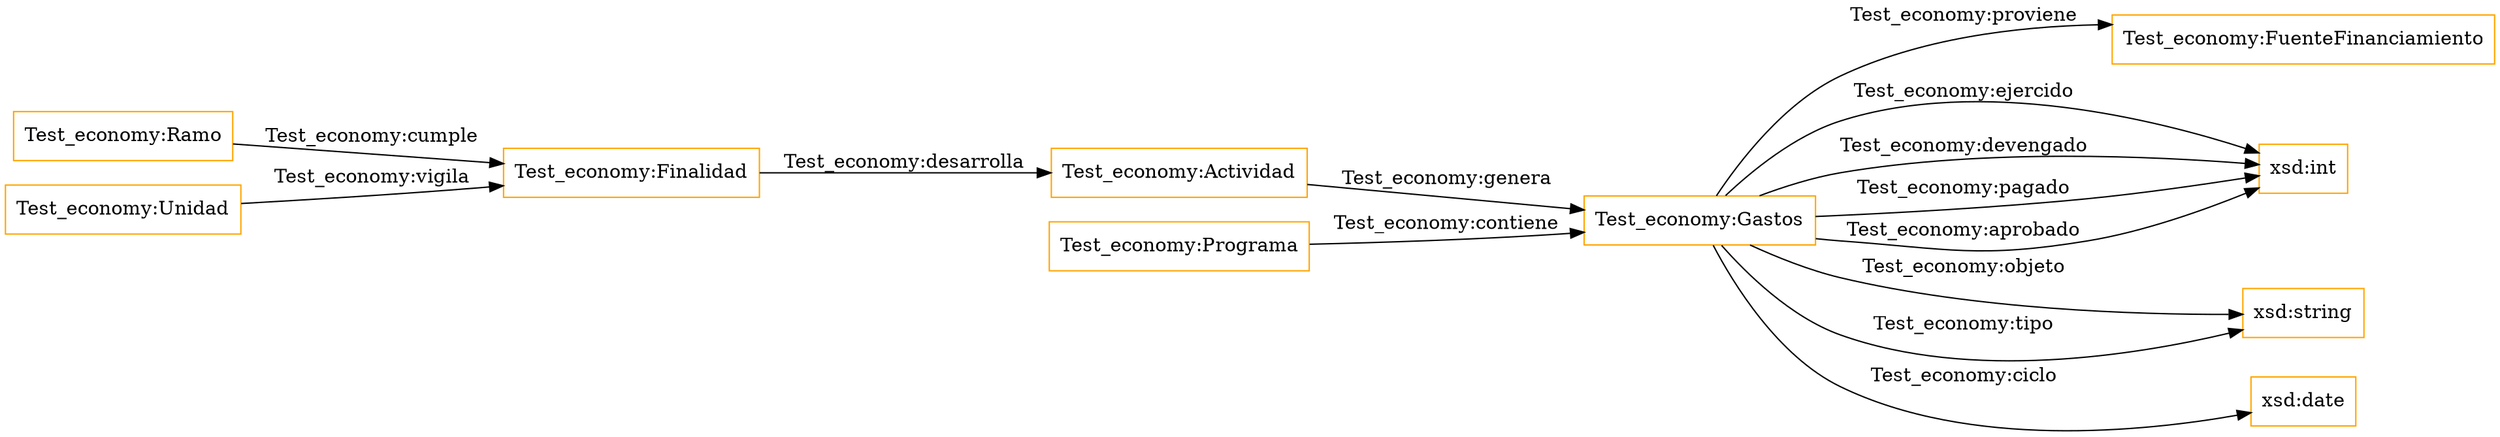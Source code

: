 digraph ar2dtool_diagram { 
rankdir=LR;
size="1501"
node [shape = rectangle, color="orange"]; "Test_economy:Ramo" "Test_economy:Programa" "Test_economy:Finalidad" "Test_economy:Actividad" "Test_economy:FuenteFinanciamiento" "Test_economy:Gastos" "Test_economy:Unidad" ; /*classes style*/
	"Test_economy:Finalidad" -> "Test_economy:Actividad" [ label = "Test_economy:desarrolla" ];
	"Test_economy:Ramo" -> "Test_economy:Finalidad" [ label = "Test_economy:cumple" ];
	"Test_economy:Gastos" -> "xsd:int" [ label = "Test_economy:ejercido" ];
	"Test_economy:Gastos" -> "xsd:string" [ label = "Test_economy:objeto" ];
	"Test_economy:Gastos" -> "xsd:int" [ label = "Test_economy:devengado" ];
	"Test_economy:Gastos" -> "xsd:date" [ label = "Test_economy:ciclo" ];
	"Test_economy:Gastos" -> "Test_economy:FuenteFinanciamiento" [ label = "Test_economy:proviene" ];
	"Test_economy:Unidad" -> "Test_economy:Finalidad" [ label = "Test_economy:vigila" ];
	"Test_economy:Gastos" -> "xsd:string" [ label = "Test_economy:tipo" ];
	"Test_economy:Actividad" -> "Test_economy:Gastos" [ label = "Test_economy:genera" ];
	"Test_economy:Gastos" -> "xsd:int" [ label = "Test_economy:pagado" ];
	"Test_economy:Gastos" -> "xsd:int" [ label = "Test_economy:aprobado" ];
	"Test_economy:Programa" -> "Test_economy:Gastos" [ label = "Test_economy:contiene" ];

}
